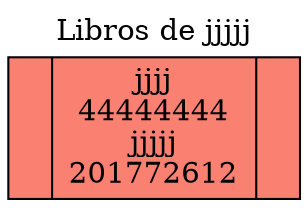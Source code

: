 digraph G {
node [shape = record,height=.1 color=black fillcolor=salmon style=filled];
labelloc="t";
label="Libros de jjjjj";
node1[label = "<f0> |jjjj\n44444444\njjjjj\n201772612|<f1>"];

}